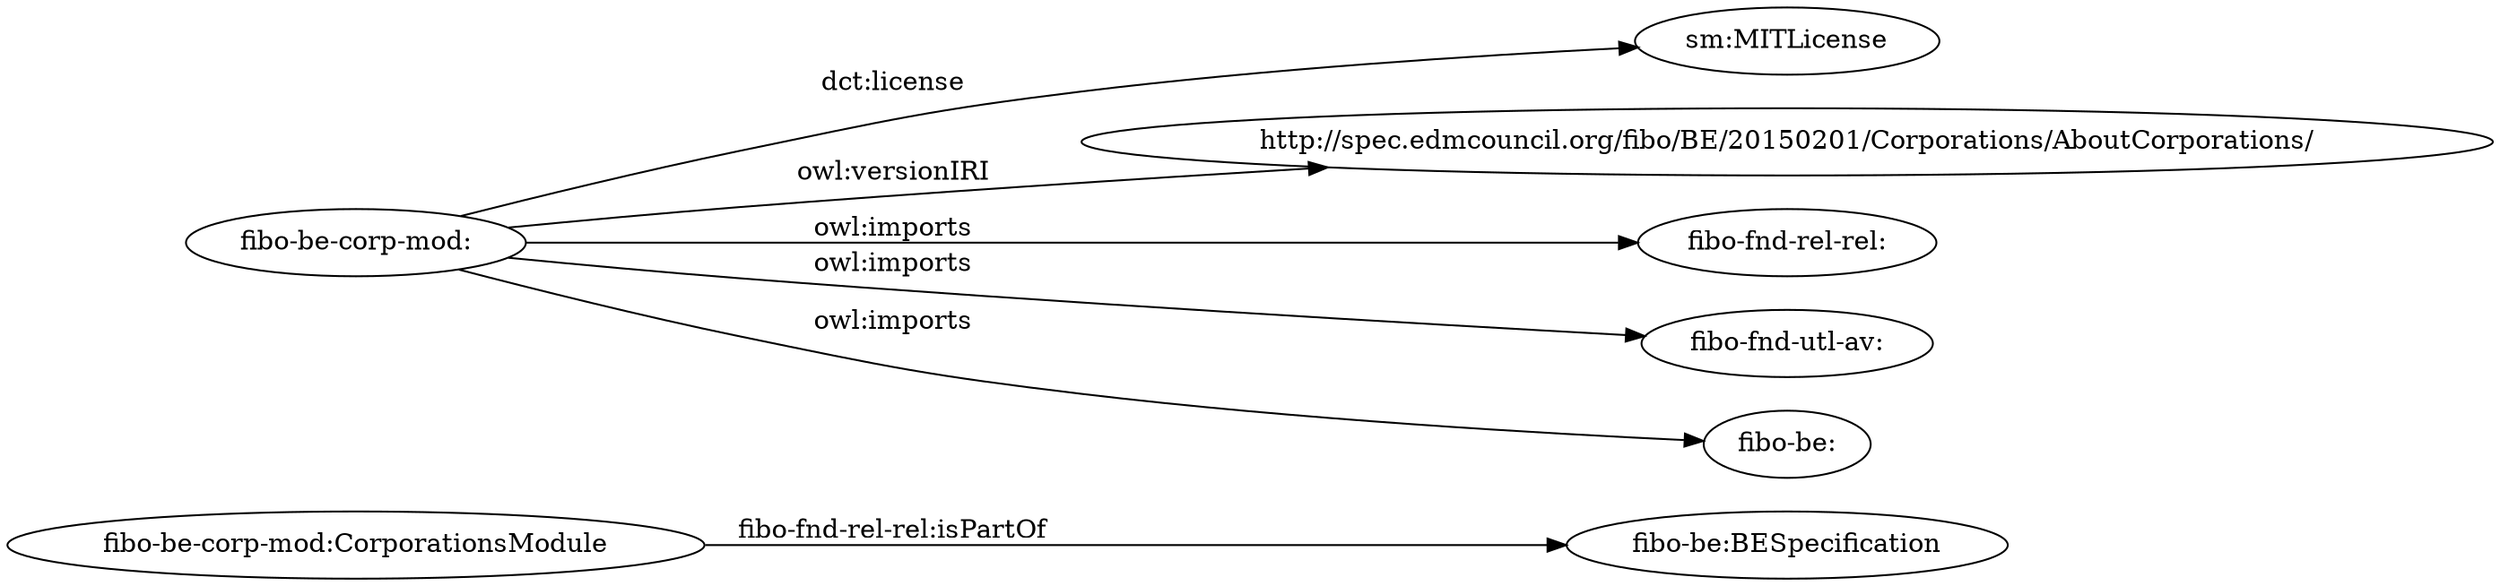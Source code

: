 digraph ar2dtool_diagram { 
rankdir=LR;
size="1501"
	"fibo-be-corp-mod:CorporationsModule" -> "fibo-be:BESpecification" [ label = "fibo-fnd-rel-rel:isPartOf" ];
	"fibo-be-corp-mod:" -> "sm:MITLicense" [ label = "dct:license" ];
	"fibo-be-corp-mod:" -> "http://spec.edmcouncil.org/fibo/BE/20150201/Corporations/AboutCorporations/" [ label = "owl:versionIRI" ];
	"fibo-be-corp-mod:" -> "fibo-fnd-rel-rel:" [ label = "owl:imports" ];
	"fibo-be-corp-mod:" -> "fibo-fnd-utl-av:" [ label = "owl:imports" ];
	"fibo-be-corp-mod:" -> "fibo-be:" [ label = "owl:imports" ];

}
